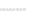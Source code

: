 color field; field := (0.9, 0.9, 0.9);
numeric innings; innings := 12;

def draw_field(expr x, y, scale) =
  path wholefield;
  path diamond;
  wholefield :=
       (0, 0) -- (-2, 2) .. (0, 3.2) .. (2, 2) -- cycle;
  diamond :=
       (0, 0) -- (-1, 1) -- (0, 2) -- (1, 1) -- cycle;
  pickup pensquare scaled 0.025pt;
  draw wholefield shifted (x, y) scaled scale withcolor field;
  draw diamond shifted (x, y) scaled scale withcolor field;
enddef;

beginfig (1)
  for x = 0 step 5 until 3*innings:
    draw_field(x, 0, 0.25);
  endfor;
endfig;
bye

